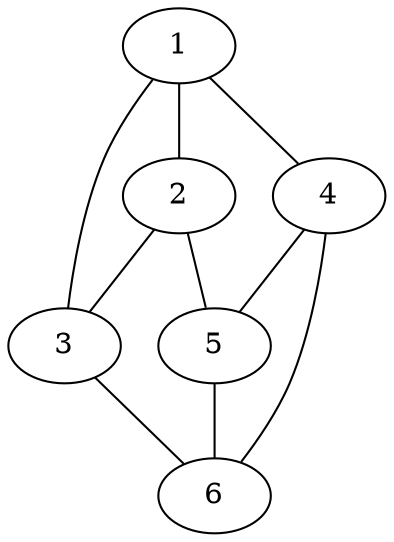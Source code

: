 strict graph {
1 -- 2;
1 -- 3;
1 -- 4;
2 -- 3;
2 -- 5;
3 -- 6;
4 -- 5;
4 -- 6;
5 -- 6;
}
strict graph {
1 -- 2;
1 -- 3;
1 -- 4;
2 -- 5;
2 -- 6;
3 -- 5;
3 -- 6;
4 -- 5;
4 -- 6;
}
